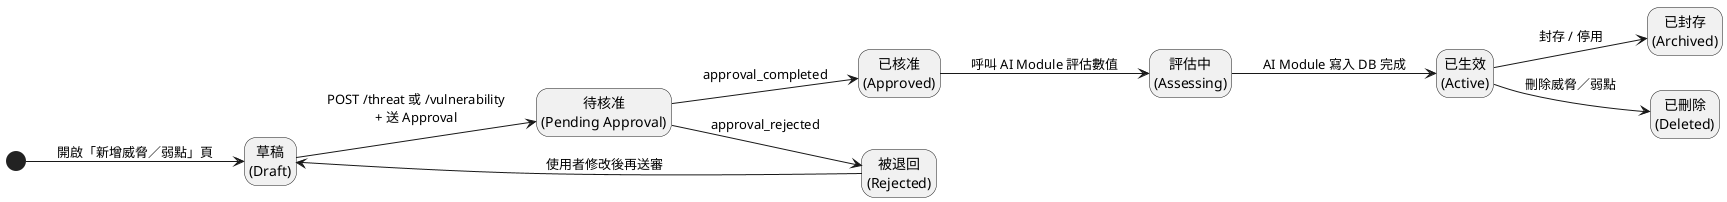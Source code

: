 @startuml

left to right direction
hide empty description

[*] --> Draft : 開啟「新增威脅／弱點」頁
state "草稿\n(Draft)" as Draft <<draft>>

Draft --> PendingApproval : POST /threat 或 /vulnerability\n+ 送 Approval
state "待核准\n(Pending Approval)" as PendingApproval <<approval>>

PendingApproval --> Approved  : approval_completed
PendingApproval --> Rejected  : approval_rejected
state "被退回\n(Rejected)" as Rejected <<error>>
Rejected --> Draft : 使用者修改後再送審

state "已核准\n(Approved)" as Approved <<approval>>
Approved --> Assessing : 呼叫 AI Module 評估數值
state "評估中\n(Assessing)" as Assessing <<assess>>

Assessing --> Active : AI Module 寫入 DB 完成
state "已生效\n(Active)" as Active <<active>>

Active --> Archived : 封存 / 停用
state "已封存\n(Archived)" as Archived <<terminal>>

Active --> Deleted : 刪除威脅／弱點
state "已刪除\n(Deleted)" as Deleted <<terminal>>
@enduml